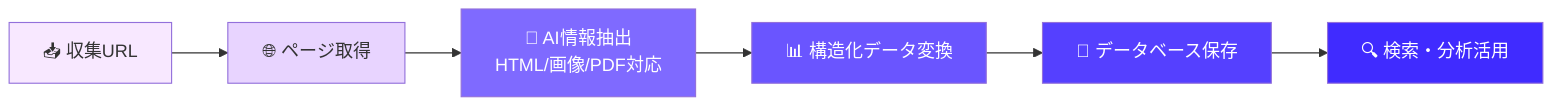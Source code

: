 flowchart LR
    A[📥 収集URL] --> B[🌐 ページ取得]
    B --> C[🤖 AI情報抽出<br/>HTML/画像/PDF対応]
    C --> D[📊 構造化データ変換]
    D --> E[💾 データベース保存]
    E --> F[🔍 検索・分析活用]

    style A fill:#f8e8ff
    style B fill:#e8d4ff
    style C fill:#7f6aff,color:#fff
    style D fill:#6a55ff,color:#fff
    style E fill:#5540ff,color:#fff
    style F fill:#402bff,color:#fff